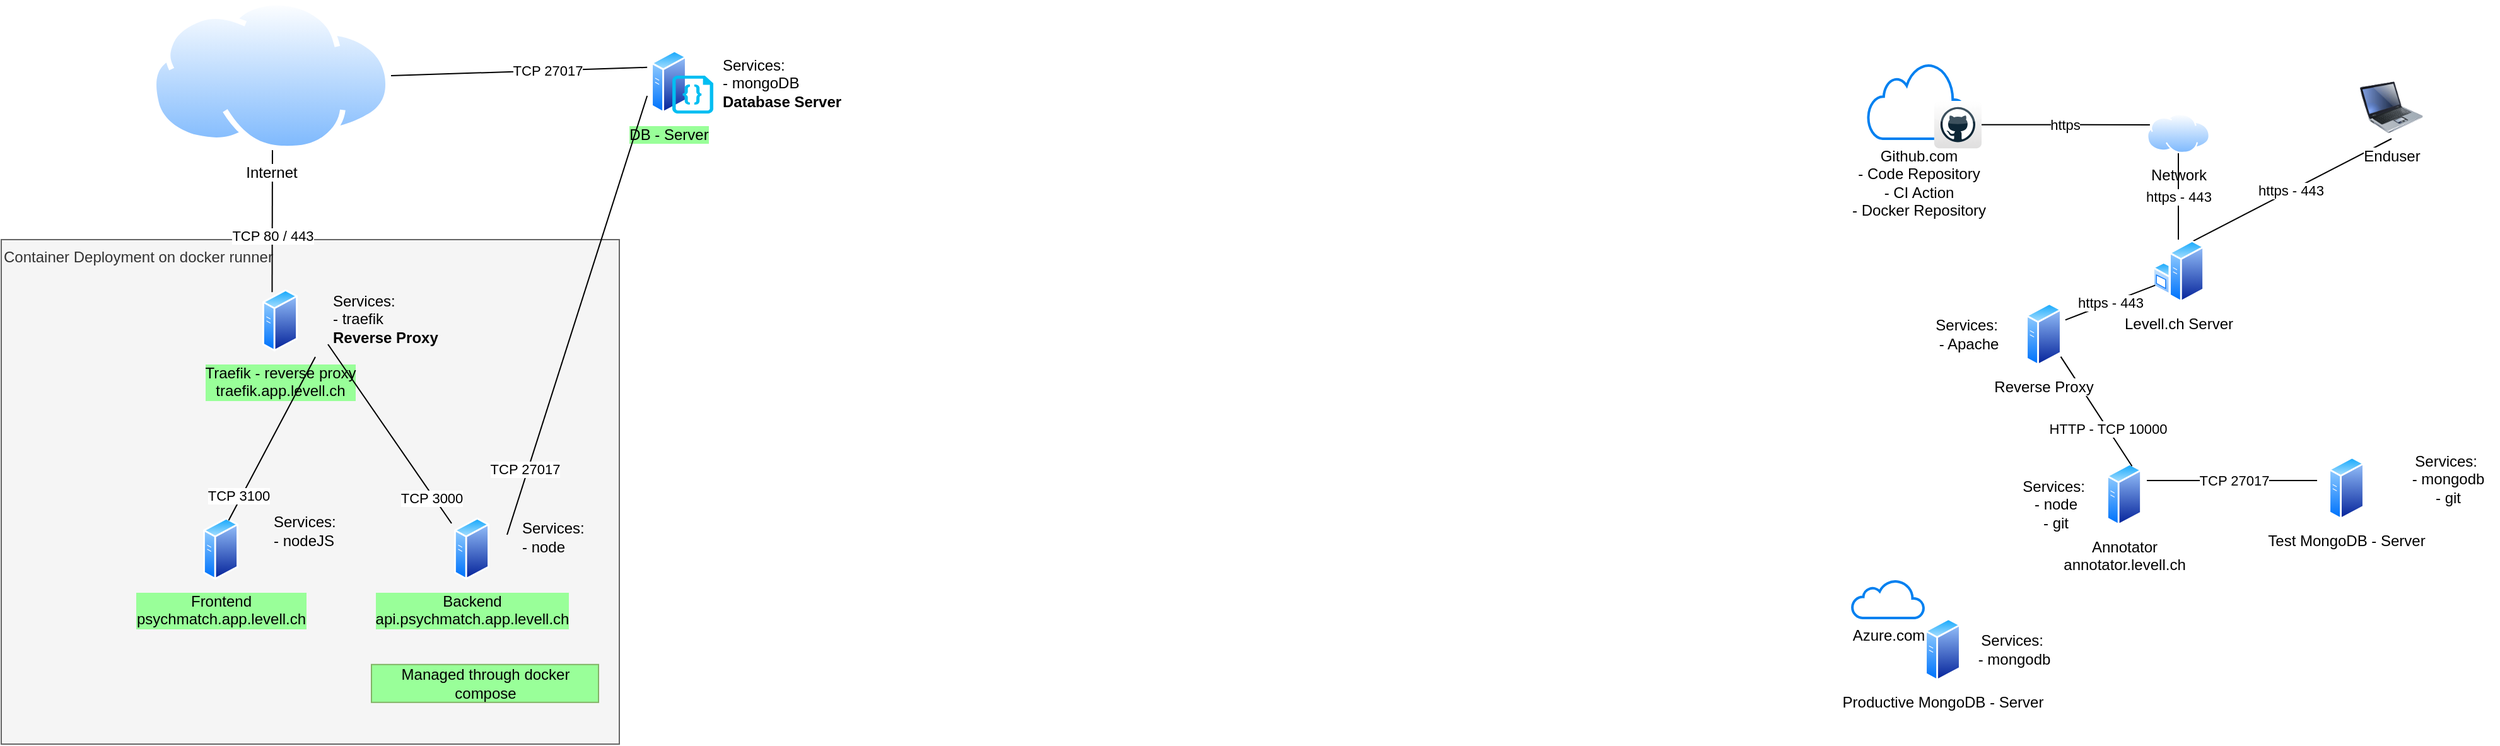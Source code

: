 <mxfile version="16.0.3" type="device" pages="5"><diagram id="qQyZ8xjQyn53162heen1" name="ArchitectureStreetmix"><mxGraphModel dx="2151" dy="1525" grid="1" gridSize="10" guides="1" tooltips="1" connect="1" arrows="1" fold="1" page="1" pageScale="1" pageWidth="827" pageHeight="1169" math="0" shadow="0"><root><mxCell id="0"/><mxCell id="1" parent="0"/><mxCell id="xGSNrmrUGxU22n3Plld6-2" value="Github.com&lt;br&gt;- Code Repository&lt;br&gt;- CI Action&lt;br&gt;- Docker Repository" style="html=1;verticalLabelPosition=bottom;align=center;labelBackgroundColor=#ffffff;verticalAlign=top;strokeWidth=2;strokeColor=#0080F0;shadow=0;dashed=0;shape=mxgraph.ios7.icons.cloud;" parent="1" vertex="1"><mxGeometry x="40" y="30" width="80" height="60" as="geometry"/></mxCell><mxCell id="bwkLOHPXvYRfPx8KMNF--1" value="Test MongoDB - Server" style="aspect=fixed;perimeter=ellipsePerimeter;html=1;align=center;shadow=0;dashed=0;spacingTop=3;image;image=img/lib/active_directory/generic_server.svg;fontFamily=Helvetica;fontSize=12;fontColor=#000000;strokeColor=#000000;fillColor=#ffffff;" parent="1" vertex="1"><mxGeometry x="400" y="342" width="38.5" height="50" as="geometry"/></mxCell><mxCell id="bwkLOHPXvYRfPx8KMNF--3" value="Network" style="aspect=fixed;perimeter=ellipsePerimeter;html=1;align=center;shadow=0;dashed=0;spacingTop=3;image;image=img/lib/active_directory/internet_cloud.svg;" parent="1" vertex="1"><mxGeometry x="261" y="70" width="50" height="31.5" as="geometry"/></mxCell><mxCell id="bwkLOHPXvYRfPx8KMNF--6" value="https - 443" style="endArrow=none;html=1;entryX=0.5;entryY=1;entryDx=0;entryDy=0;exitX=0.5;exitY=0;exitDx=0;exitDy=0;" parent="1" source="xGSNrmrUGxU22n3Plld6-11" target="bwkLOHPXvYRfPx8KMNF--3" edge="1"><mxGeometry width="50" height="50" relative="1" as="geometry"><mxPoint x="390" y="430" as="sourcePoint"/><mxPoint x="440" y="380" as="targetPoint"/></mxGeometry></mxCell><mxCell id="bwkLOHPXvYRfPx8KMNF--9" value="Services:&amp;nbsp;&lt;br&gt;- mongodb&lt;br&gt;- git" style="text;html=1;strokeColor=none;fillColor=none;align=center;verticalAlign=middle;whiteSpace=wrap;rounded=0;" parent="1" vertex="1"><mxGeometry x="460" y="350" width="80" height="20" as="geometry"/></mxCell><mxCell id="bwkLOHPXvYRfPx8KMNF--13" value="https - 443" style="edgeStyle=none;rounded=0;orthogonalLoop=1;jettySize=auto;html=1;exitX=0.5;exitY=1;exitDx=0;exitDy=0;entryX=0.75;entryY=0;entryDx=0;entryDy=0;endArrow=none;endFill=0;" parent="1" source="bwkLOHPXvYRfPx8KMNF--12" target="xGSNrmrUGxU22n3Plld6-11" edge="1"><mxGeometry relative="1" as="geometry"><mxPoint x="300" y="150" as="targetPoint"/></mxGeometry></mxCell><mxCell id="bwkLOHPXvYRfPx8KMNF--12" value="Enduser" style="image;html=1;image=img/lib/clip_art/computers/Laptop_128x128.png" parent="1" vertex="1"><mxGeometry x="430" y="40" width="50" height="50" as="geometry"/></mxCell><mxCell id="xGSNrmrUGxU22n3Plld6-1" value="" style="dashed=0;outlineConnect=0;html=1;align=center;labelPosition=center;verticalLabelPosition=bottom;verticalAlign=top;shape=mxgraph.webicons.github;gradientColor=#DFDEDE" parent="1" vertex="1"><mxGeometry x="92.4" y="60" width="37.6" height="37.6" as="geometry"/></mxCell><mxCell id="xGSNrmrUGxU22n3Plld6-4" value="https" style="endArrow=none;html=1;entryX=0;entryY=0.25;entryDx=0;entryDy=0;" parent="1" source="xGSNrmrUGxU22n3Plld6-1" target="bwkLOHPXvYRfPx8KMNF--3" edge="1"><mxGeometry width="50" height="50" relative="1" as="geometry"><mxPoint x="200" y="60" as="sourcePoint"/><mxPoint x="250" y="10" as="targetPoint"/></mxGeometry></mxCell><mxCell id="xGSNrmrUGxU22n3Plld6-7" value="" style="shape=image;html=1;verticalAlign=top;verticalLabelPosition=bottom;labelBackgroundColor=#ffffff;imageAspect=0;aspect=fixed;image=https://cdn4.iconfinder.com/data/icons/logos-and-brands/512/97_Docker_logo_logos-128.png" parent="1" vertex="1"><mxGeometry x="420" y="362" width="40" height="40" as="geometry"/></mxCell><mxCell id="xGSNrmrUGxU22n3Plld6-11" value="Levell.ch Server" style="aspect=fixed;perimeter=ellipsePerimeter;html=1;align=center;shadow=0;dashed=0;spacingTop=3;image;image=img/lib/active_directory/windows_server.svg;" parent="1" vertex="1"><mxGeometry x="265.5" y="170" width="41" height="50" as="geometry"/></mxCell><mxCell id="QuTFtS9bsJGcm6fhiU_C-6" value="Services:&amp;nbsp;&lt;br&gt;- Apache" style="text;html=1;strokeColor=none;fillColor=none;align=center;verticalAlign=middle;whiteSpace=wrap;rounded=0;" parent="1" vertex="1"><mxGeometry x="80" y="235" width="80" height="20" as="geometry"/></mxCell><mxCell id="QuTFtS9bsJGcm6fhiU_C-8" value="https - 443" style="edgeStyle=none;rounded=0;orthogonalLoop=1;jettySize=auto;html=1;exitX=0;exitY=0.75;exitDx=0;exitDy=0;endArrow=none;endFill=0;entryX=1;entryY=0.25;entryDx=0;entryDy=0;" parent="1" source="xGSNrmrUGxU22n3Plld6-11" target="QuTFtS9bsJGcm6fhiU_C-5" edge="1"><mxGeometry relative="1" as="geometry"><mxPoint x="190" y="240" as="targetPoint"/><mxPoint x="465" y="100" as="sourcePoint"/></mxGeometry></mxCell><mxCell id="QuTFtS9bsJGcm6fhiU_C-24" value="TCP 27017" style="endArrow=none;html=1;exitX=0.5;exitY=0;exitDx=0;exitDy=0;endFill=0;" parent="1" source="rcMHL3AEwqbU8SLvDK9r-3" edge="1"><mxGeometry x="0.022" width="50" height="50" relative="1" as="geometry"><mxPoint x="199.899" y="428.322" as="sourcePoint"/><mxPoint x="396" y="361" as="targetPoint"/><mxPoint as="offset"/></mxGeometry></mxCell><mxCell id="rcMHL3AEwqbU8SLvDK9r-1" value="Annotator&lt;br&gt;annotator.levell.ch" style="aspect=fixed;perimeter=ellipsePerimeter;html=1;align=center;shadow=0;dashed=0;spacingTop=3;image;image=img/lib/active_directory/generic_server.svg;" parent="1" vertex="1"><mxGeometry x="229" y="347" width="28.0" height="50" as="geometry"/></mxCell><mxCell id="rcMHL3AEwqbU8SLvDK9r-2" value="Services:&amp;nbsp;&lt;br&gt;- node&lt;br&gt;- git" style="text;html=1;strokeColor=none;fillColor=none;align=center;verticalAlign=middle;whiteSpace=wrap;rounded=0;" parent="1" vertex="1"><mxGeometry x="149" y="370" width="80" height="20" as="geometry"/></mxCell><mxCell id="rcMHL3AEwqbU8SLvDK9r-3" value="" style="shape=image;html=1;verticalAlign=top;verticalLabelPosition=bottom;labelBackgroundColor=#ffffff;imageAspect=0;aspect=fixed;image=https://cdn4.iconfinder.com/data/icons/logos-and-brands/512/97_Docker_logo_logos-128.png" parent="1" vertex="1"><mxGeometry x="241" y="361" width="40" height="40" as="geometry"/></mxCell><mxCell id="rcMHL3AEwqbU8SLvDK9r-4" value="HTTP - TCP 10000" style="endArrow=none;html=1;entryX=1;entryY=1;entryDx=0;entryDy=0;endFill=0;exitX=0.75;exitY=0;exitDx=0;exitDy=0;" parent="1" source="rcMHL3AEwqbU8SLvDK9r-1" target="QuTFtS9bsJGcm6fhiU_C-5" edge="1"><mxGeometry x="-0.322" width="50" height="50" relative="1" as="geometry"><mxPoint x="74" y="431" as="sourcePoint"/><mxPoint x="180" y="290.0" as="targetPoint"/><mxPoint as="offset"/></mxGeometry></mxCell><mxCell id="nZtvJoPpRS-KLSZuwPy5-2" value="Productive MongoDB - Server" style="aspect=fixed;perimeter=ellipsePerimeter;html=1;align=center;shadow=0;dashed=0;spacingTop=3;image;image=img/lib/active_directory/generic_server.svg;fontFamily=Helvetica;fontSize=12;fontColor=#000000;strokeColor=#000000;fillColor=#ffffff;" parent="1" vertex="1"><mxGeometry x="80" y="470" width="38.5" height="50" as="geometry"/></mxCell><mxCell id="nZtvJoPpRS-KLSZuwPy5-3" value="Services:&amp;nbsp;&lt;br&gt;- mongodb" style="text;html=1;strokeColor=none;fillColor=none;align=center;verticalAlign=middle;whiteSpace=wrap;rounded=0;" parent="1" vertex="1"><mxGeometry x="116" y="485" width="80" height="20" as="geometry"/></mxCell><mxCell id="nZtvJoPpRS-KLSZuwPy5-1" value="Azure.com" style="html=1;verticalLabelPosition=bottom;align=center;labelBackgroundColor=#ffffff;verticalAlign=top;strokeWidth=2;strokeColor=#0080F0;shadow=0;dashed=0;shape=mxgraph.ios7.icons.cloud;" parent="1" vertex="1"><mxGeometry x="27.4" y="440" width="57" height="30" as="geometry"/></mxCell><mxCell id="QuTFtS9bsJGcm6fhiU_C-5" value="Reverse Proxy" style="aspect=fixed;perimeter=ellipsePerimeter;html=1;align=center;shadow=0;dashed=0;spacingTop=3;image;image=img/lib/active_directory/generic_server.svg;fontFamily=Helvetica;fontSize=12;fontColor=#000000;strokeColor=#000000;fillColor=#ffffff;" parent="1" vertex="1"><mxGeometry x="160" y="220" width="38.5" height="50" as="geometry"/></mxCell><mxCell id="96M_ANZX2XTfKE-PERCX-1" value="Container Deployment on docker runner" style="rounded=0;whiteSpace=wrap;html=1;fillColor=#f5f5f5;strokeColor=#666666;fontColor=#333333;align=left;verticalAlign=top;" vertex="1" parent="1"><mxGeometry x="-1440" y="170" width="490" height="400" as="geometry"/></mxCell><mxCell id="96M_ANZX2XTfKE-PERCX-2" value="DB - Server" style="aspect=fixed;perimeter=ellipsePerimeter;html=1;align=center;shadow=0;dashed=0;spacingTop=3;image;image=img/lib/active_directory/generic_server.svg;fontFamily=Helvetica;fontSize=12;fontColor=#000000;strokeColor=#000000;fillColor=#ffffff;labelBackgroundColor=#99FF99;" vertex="1" parent="1"><mxGeometry x="-930" y="19.7" width="38.5" height="50" as="geometry"/></mxCell><mxCell id="96M_ANZX2XTfKE-PERCX-3" value="Services:&amp;nbsp;&lt;br&gt;- traefik&lt;br&gt;&lt;b&gt;Reverse Proxy&lt;/b&gt;" style="text;html=1;strokeColor=none;fillColor=none;align=left;verticalAlign=middle;whiteSpace=wrap;rounded=0;" vertex="1" parent="1"><mxGeometry x="-1179" y="222.7" width="104" height="20" as="geometry"/></mxCell><mxCell id="96M_ANZX2XTfKE-PERCX-4" value="TCP 27017" style="endArrow=none;html=1;entryX=0;entryY=0.75;entryDx=0;entryDy=0;exitX=0.75;exitY=0;exitDx=0;exitDy=0;endFill=0;" edge="1" parent="1" source="96M_ANZX2XTfKE-PERCX-10" target="96M_ANZX2XTfKE-PERCX-2"><mxGeometry x="-0.705" y="1" width="50" height="50" relative="1" as="geometry"><mxPoint x="-657.845" y="484.497" as="sourcePoint"/><mxPoint x="-954.5" y="273.0" as="targetPoint"/><mxPoint x="-1" as="offset"/></mxGeometry></mxCell><mxCell id="96M_ANZX2XTfKE-PERCX-5" value="Frontend&lt;br&gt;psychmatch.app.levell.ch" style="aspect=fixed;perimeter=ellipsePerimeter;html=1;align=center;shadow=0;dashed=0;spacingTop=3;image;image=img/lib/active_directory/generic_server.svg;labelBackgroundColor=#99FF99;" vertex="1" parent="1"><mxGeometry x="-1280" y="390" width="28.0" height="50" as="geometry"/></mxCell><mxCell id="96M_ANZX2XTfKE-PERCX-6" value="Services:&amp;nbsp;&lt;br&gt;- nodeJS" style="text;html=1;strokeColor=none;fillColor=none;align=left;verticalAlign=middle;whiteSpace=wrap;rounded=0;" vertex="1" parent="1"><mxGeometry x="-1226.5" y="391" width="80" height="20" as="geometry"/></mxCell><mxCell id="96M_ANZX2XTfKE-PERCX-7" value="" style="shape=image;html=1;verticalAlign=top;verticalLabelPosition=bottom;labelBackgroundColor=#ffffff;imageAspect=0;aspect=fixed;image=https://cdn4.iconfinder.com/data/icons/logos-and-brands/512/97_Docker_logo_logos-128.png" vertex="1" parent="1"><mxGeometry x="-1261" y="404" width="40" height="40" as="geometry"/></mxCell><mxCell id="96M_ANZX2XTfKE-PERCX-8" value="Backend&lt;br&gt;api.psychmatch.app.levell.ch" style="aspect=fixed;perimeter=ellipsePerimeter;html=1;align=center;shadow=0;dashed=0;spacingTop=3;image;image=img/lib/active_directory/generic_server.svg;labelBackgroundColor=#99FF99;" vertex="1" parent="1"><mxGeometry x="-1081" y="390" width="28.0" height="50" as="geometry"/></mxCell><mxCell id="96M_ANZX2XTfKE-PERCX-9" value="Services:&amp;nbsp;&lt;br&gt;- node" style="text;html=1;strokeColor=none;fillColor=none;align=left;verticalAlign=middle;whiteSpace=wrap;rounded=0;" vertex="1" parent="1"><mxGeometry x="-1029" y="396" width="85" height="20" as="geometry"/></mxCell><mxCell id="96M_ANZX2XTfKE-PERCX-10" value="" style="shape=image;html=1;verticalAlign=top;verticalLabelPosition=bottom;labelBackgroundColor=#ffffff;imageAspect=0;aspect=fixed;image=https://cdn4.iconfinder.com/data/icons/logos-and-brands/512/97_Docker_logo_logos-128.png" vertex="1" parent="1"><mxGeometry x="-1069" y="404" width="40" height="40" as="geometry"/></mxCell><mxCell id="96M_ANZX2XTfKE-PERCX-26" value="Traefik - reverse proxy&lt;br&gt;traefik.app.levell.ch" style="aspect=fixed;perimeter=ellipsePerimeter;html=1;align=center;shadow=0;dashed=0;spacingTop=3;image;image=img/lib/active_directory/generic_server.svg;labelBackgroundColor=#99FF99;" vertex="1" parent="1"><mxGeometry x="-1233" y="209.0" width="28.0" height="50" as="geometry"/></mxCell><mxCell id="96M_ANZX2XTfKE-PERCX-27" value="" style="shape=image;html=1;verticalAlign=top;verticalLabelPosition=bottom;labelBackgroundColor=#ffffff;imageAspect=0;aspect=fixed;image=https://cdn4.iconfinder.com/data/icons/logos-and-brands/512/97_Docker_logo_logos-128.png" vertex="1" parent="1"><mxGeometry x="-1221" y="223.0" width="40" height="40" as="geometry"/></mxCell><mxCell id="96M_ANZX2XTfKE-PERCX-30" value="TCP 3000" style="endArrow=none;html=1;exitX=-0.071;exitY=0.1;exitDx=0;exitDy=0;endFill=0;exitPerimeter=0;entryX=1;entryY=0.75;entryDx=0;entryDy=0;" edge="1" parent="1" source="96M_ANZX2XTfKE-PERCX-8" target="96M_ANZX2XTfKE-PERCX-27"><mxGeometry x="-0.705" y="1" width="50" height="50" relative="1" as="geometry"><mxPoint x="-918" y="499.6" as="sourcePoint"/><mxPoint x="-704.273" y="369.393" as="targetPoint"/><mxPoint x="-1" as="offset"/></mxGeometry></mxCell><mxCell id="96M_ANZX2XTfKE-PERCX-34" value="TCP 3100" style="endArrow=none;html=1;entryX=0.75;entryY=1;entryDx=0;entryDy=0;exitX=0.75;exitY=0;exitDx=0;exitDy=0;endFill=0;" edge="1" parent="1" source="96M_ANZX2XTfKE-PERCX-5" target="96M_ANZX2XTfKE-PERCX-27"><mxGeometry x="-0.705" y="1" width="50" height="50" relative="1" as="geometry"><mxPoint x="-868" y="549.6" as="sourcePoint"/><mxPoint x="-654.273" y="419.393" as="targetPoint"/><mxPoint x="-1" as="offset"/></mxGeometry></mxCell><mxCell id="96M_ANZX2XTfKE-PERCX-35" value="TCP 80 / 443" style="endArrow=none;html=1;exitX=0.25;exitY=0;exitDx=0;exitDy=0;endFill=0;" edge="1" parent="1" source="96M_ANZX2XTfKE-PERCX-26"><mxGeometry x="-0.217" width="50" height="50" relative="1" as="geometry"><mxPoint x="-858" y="559.6" as="sourcePoint"/><mxPoint x="-1225" y="96.6" as="targetPoint"/><mxPoint as="offset"/></mxGeometry></mxCell><mxCell id="96M_ANZX2XTfKE-PERCX-41" value="Internet" style="aspect=fixed;perimeter=ellipsePerimeter;html=1;align=center;shadow=0;dashed=0;spacingTop=3;image;image=img/lib/active_directory/internet_cloud.svg;" vertex="1" parent="1"><mxGeometry x="-1321.48" y="-20" width="190.48" height="120" as="geometry"/></mxCell><mxCell id="96M_ANZX2XTfKE-PERCX-67" value="Services:&amp;nbsp;&lt;br&gt;- mongoDB&lt;br&gt;&lt;b&gt;Database Server&lt;/b&gt;" style="text;html=1;strokeColor=none;fillColor=none;align=left;verticalAlign=middle;whiteSpace=wrap;rounded=0;" vertex="1" parent="1"><mxGeometry x="-870" y="36.0" width="104" height="20" as="geometry"/></mxCell><mxCell id="96M_ANZX2XTfKE-PERCX-76" value="Managed through docker compose" style="rounded=0;whiteSpace=wrap;html=1;fillColor=#99FF99;strokeColor=#82b366;" vertex="1" parent="1"><mxGeometry x="-1146.5" y="506.9" width="180" height="30" as="geometry"/></mxCell><mxCell id="w_t-z0tEU47WpqoDNk3G-3" value="" style="verticalLabelPosition=bottom;html=1;verticalAlign=top;align=center;strokeColor=none;fillColor=#00BEF2;shape=mxgraph.azure.code_file;pointerEvents=1;" vertex="1" parent="1"><mxGeometry x="-908" y="40" width="32.5" height="30" as="geometry"/></mxCell><mxCell id="w_t-z0tEU47WpqoDNk3G-4" value="TCP 27017" style="endArrow=none;html=1;exitX=0;exitY=0.25;exitDx=0;exitDy=0;endFill=0;entryX=1;entryY=0.5;entryDx=0;entryDy=0;" edge="1" parent="1" source="96M_ANZX2XTfKE-PERCX-2" target="96M_ANZX2XTfKE-PERCX-41"><mxGeometry x="-0.217" width="50" height="50" relative="1" as="geometry"><mxPoint x="-1215.221" y="221.604" as="sourcePoint"/><mxPoint x="-1215" y="106.6" as="targetPoint"/><mxPoint as="offset"/></mxGeometry></mxCell></root></mxGraphModel></diagram><diagram id="SWdBfwpk2RXpLSxHNHVs" name="CI/CD"><mxGraphModel dx="1422" dy="754" grid="1" gridSize="10" guides="1" tooltips="1" connect="1" arrows="1" fold="1" page="1" pageScale="1" pageWidth="827" pageHeight="1169" math="0" shadow="0"><root><mxCell id="GKOA38QvNoy8hD6C2hSz-0"/><mxCell id="GKOA38QvNoy8hD6C2hSz-1" parent="GKOA38QvNoy8hD6C2hSz-0"/><mxCell id="GKOA38QvNoy8hD6C2hSz-2" value="Github.com&lt;br&gt;- Code Repository" style="html=1;verticalLabelPosition=bottom;align=center;labelBackgroundColor=#ffffff;verticalAlign=top;strokeWidth=2;strokeColor=#0080F0;shadow=0;dashed=0;shape=mxgraph.ios7.icons.cloud;" vertex="1" parent="GKOA38QvNoy8hD6C2hSz-1"><mxGeometry x="60" y="50" width="80" height="60" as="geometry"/></mxCell><mxCell id="GKOA38QvNoy8hD6C2hSz-3" value="" style="dashed=0;outlineConnect=0;html=1;align=center;labelPosition=center;verticalLabelPosition=bottom;verticalAlign=top;shape=mxgraph.webicons.github;gradientColor=#DFDEDE" vertex="1" parent="GKOA38QvNoy8hD6C2hSz-1"><mxGeometry x="112.4" y="80" width="37.6" height="37.6" as="geometry"/></mxCell><mxCell id="GKOA38QvNoy8hD6C2hSz-4" value="Development" style="image;html=1;image=img/lib/clip_art/computers/Laptop_128x128.png" vertex="1" parent="GKOA38QvNoy8hD6C2hSz-1"><mxGeometry x="87" y="240" width="50" height="50" as="geometry"/></mxCell><mxCell id="GKOA38QvNoy8hD6C2hSz-5" value="" style="shape=image;html=1;verticalAlign=top;verticalLabelPosition=bottom;labelBackgroundColor=#ffffff;imageAspect=0;aspect=fixed;image=https://cdn3.iconfinder.com/data/icons/social-media-2169/24/social_media_social_media_logo_git-128.png" vertex="1" parent="GKOA38QvNoy8hD6C2hSz-1"><mxGeometry x="40" y="74.6" width="40" height="40" as="geometry"/></mxCell><mxCell id="GKOA38QvNoy8hD6C2hSz-6" value="Commit on master" style="endArrow=classic;html=1;" edge="1" parent="GKOA38QvNoy8hD6C2hSz-1"><mxGeometry width="50" height="50" relative="1" as="geometry"><mxPoint x="144" y="240" as="sourcePoint"/><mxPoint x="143.972" y="117.6" as="targetPoint"/></mxGeometry></mxCell><mxCell id="GKOA38QvNoy8hD6C2hSz-7" value="Github.com&lt;br&gt;- GitHubAction" style="html=1;verticalLabelPosition=bottom;align=center;labelBackgroundColor=#ffffff;verticalAlign=top;strokeWidth=2;strokeColor=#0080F0;shadow=0;dashed=0;shape=mxgraph.ios7.icons.cloud;" vertex="1" parent="GKOA38QvNoy8hD6C2hSz-1"><mxGeometry x="290" y="50" width="80" height="60" as="geometry"/></mxCell><mxCell id="GKOA38QvNoy8hD6C2hSz-8" value="" style="dashed=0;outlineConnect=0;html=1;align=center;labelPosition=center;verticalLabelPosition=bottom;verticalAlign=top;shape=mxgraph.webicons.github;gradientColor=#DFDEDE" vertex="1" parent="GKOA38QvNoy8hD6C2hSz-1"><mxGeometry x="342.4" y="80" width="37.6" height="37.6" as="geometry"/></mxCell><mxCell id="GKOA38QvNoy8hD6C2hSz-9" value="git" style="endArrow=classic;startArrow=classic;html=1;exitX=0.25;exitY=0;exitDx=0;exitDy=0;" edge="1" parent="GKOA38QvNoy8hD6C2hSz-1"><mxGeometry width="50" height="50" relative="1" as="geometry"><mxPoint x="82.5" y="240" as="sourcePoint"/><mxPoint x="82.906" y="110" as="targetPoint"/></mxGeometry></mxCell><mxCell id="GKOA38QvNoy8hD6C2hSz-10" value="Execution of&lt;br&gt;Github Action" style="endArrow=classic;html=1;entryX=-0.056;entryY=0.658;entryDx=0;entryDy=0;entryPerimeter=0;" edge="1" parent="GKOA38QvNoy8hD6C2hSz-1" target="GKOA38QvNoy8hD6C2hSz-7"><mxGeometry width="50" height="50" relative="1" as="geometry"><mxPoint x="160" y="90" as="sourcePoint"/><mxPoint x="320" y="240" as="targetPoint"/></mxGeometry></mxCell><mxCell id="GKOA38QvNoy8hD6C2hSz-11" value="Github.com&lt;br&gt;- Registry" style="html=1;verticalLabelPosition=bottom;align=center;labelBackgroundColor=#ffffff;verticalAlign=top;strokeWidth=2;strokeColor=#0080F0;shadow=0;dashed=0;shape=mxgraph.ios7.icons.cloud;" vertex="1" parent="GKOA38QvNoy8hD6C2hSz-1"><mxGeometry x="580" y="50" width="80" height="60" as="geometry"/></mxCell><mxCell id="GKOA38QvNoy8hD6C2hSz-12" value="" style="dashed=0;outlineConnect=0;html=1;align=center;labelPosition=center;verticalLabelPosition=bottom;verticalAlign=top;shape=mxgraph.webicons.github;gradientColor=#DFDEDE" vertex="1" parent="GKOA38QvNoy8hD6C2hSz-1"><mxGeometry x="631.4" y="80" width="37.6" height="37.6" as="geometry"/></mxCell><mxCell id="GKOA38QvNoy8hD6C2hSz-13" value="Save of Docker Image on&amp;nbsp;&lt;br&gt;Github Registry" style="endArrow=classic;html=1;" edge="1" parent="GKOA38QvNoy8hD6C2hSz-1"><mxGeometry width="50" height="50" relative="1" as="geometry"><mxPoint x="390" y="80" as="sourcePoint"/><mxPoint x="570" y="80" as="targetPoint"/></mxGeometry></mxCell><mxCell id="GKOA38QvNoy8hD6C2hSz-14" value="Docker Server" style="aspect=fixed;perimeter=ellipsePerimeter;html=1;align=center;shadow=0;dashed=0;spacingTop=3;image;image=img/lib/active_directory/windows_server.svg;" vertex="1" parent="GKOA38QvNoy8hD6C2hSz-1"><mxGeometry x="599.5" y="230" width="41" height="50" as="geometry"/></mxCell><mxCell id="GKOA38QvNoy8hD6C2hSz-15" value="automatic deployment&amp;nbsp;&lt;br&gt;to docker swarm" style="endArrow=classic;html=1;exitX=0.1;exitY=0.975;exitDx=0;exitDy=0;exitPerimeter=0;" edge="1" parent="GKOA38QvNoy8hD6C2hSz-1" source="GKOA38QvNoy8hD6C2hSz-11"><mxGeometry width="50" height="50" relative="1" as="geometry"><mxPoint x="380" y="340" as="sourcePoint"/><mxPoint x="588" y="240" as="targetPoint"/></mxGeometry></mxCell></root></mxGraphModel></diagram><diagram id="7tp5M0BOoMHOAnCY-GIb" name="Frontend-Backend"><mxGraphModel dx="1422" dy="754" grid="1" gridSize="10" guides="1" tooltips="1" connect="1" arrows="1" fold="1" page="1" pageScale="1" pageWidth="827" pageHeight="1169" math="0" shadow="0"><root><mxCell id="-Xr6-OzLiYY0Wks3MI5l-0"/><mxCell id="-Xr6-OzLiYY0Wks3MI5l-1" parent="-Xr6-OzLiYY0Wks3MI5l-0"/><mxCell id="-Xr6-OzLiYY0Wks3MI5l-2" value="Client" style="rounded=0;whiteSpace=wrap;html=1;align=left;verticalAlign=top;" vertex="1" parent="-Xr6-OzLiYY0Wks3MI5l-1"><mxGeometry x="120" y="110" width="270" height="80" as="geometry"/></mxCell><mxCell id="-Xr6-OzLiYY0Wks3MI5l-3" value="Web UI - React JS" style="rounded=0;whiteSpace=wrap;html=1;align=center;verticalAlign=middle;" vertex="1" parent="-Xr6-OzLiYY0Wks3MI5l-1"><mxGeometry x="220" y="120" width="120" height="60" as="geometry"/></mxCell><mxCell id="-Xr6-OzLiYY0Wks3MI5l-4" value="Server" style="rounded=0;whiteSpace=wrap;html=1;align=left;verticalAlign=top;" vertex="1" parent="-Xr6-OzLiYY0Wks3MI5l-1"><mxGeometry x="120" y="240" width="270" height="80" as="geometry"/></mxCell><mxCell id="-Xr6-OzLiYY0Wks3MI5l-5" value="Node Webserver - API" style="rounded=0;whiteSpace=wrap;html=1;align=center;verticalAlign=middle;" vertex="1" parent="-Xr6-OzLiYY0Wks3MI5l-1"><mxGeometry x="220" y="250" width="120" height="60" as="geometry"/></mxCell><mxCell id="-Xr6-OzLiYY0Wks3MI5l-6" value="REST (https)" style="endArrow=classic;startArrow=classic;html=1;rounded=0;entryX=0.5;entryY=1;entryDx=0;entryDy=0;" edge="1" parent="-Xr6-OzLiYY0Wks3MI5l-1" source="-Xr6-OzLiYY0Wks3MI5l-5" target="-Xr6-OzLiYY0Wks3MI5l-3"><mxGeometry width="50" height="50" relative="1" as="geometry"><mxPoint x="200" y="240" as="sourcePoint"/><mxPoint x="250" y="190" as="targetPoint"/></mxGeometry></mxCell><mxCell id="-Xr6-OzLiYY0Wks3MI5l-7" value="Data" style="rounded=0;whiteSpace=wrap;html=1;align=left;verticalAlign=top;" vertex="1" parent="-Xr6-OzLiYY0Wks3MI5l-1"><mxGeometry x="120" y="338" width="270" height="80" as="geometry"/></mxCell><mxCell id="-Xr6-OzLiYY0Wks3MI5l-8" value="" style="shape=image;html=1;verticalAlign=top;verticalLabelPosition=bottom;labelBackgroundColor=#ffffff;imageAspect=0;aspect=fixed;image=https://cdn1.iconfinder.com/data/icons/100-basic-for-user-interface/32/73-files-128.png" vertex="1" parent="-Xr6-OzLiYY0Wks3MI5l-1"><mxGeometry x="190" y="349" width="58" height="58" as="geometry"/></mxCell><mxCell id="-Xr6-OzLiYY0Wks3MI5l-9" value="" style="shape=image;html=1;verticalAlign=top;verticalLabelPosition=bottom;labelBackgroundColor=#ffffff;imageAspect=0;aspect=fixed;image=https://cdn1.iconfinder.com/data/icons/100-basic-for-user-interface/32/73-files-128.png" vertex="1" parent="-Xr6-OzLiYY0Wks3MI5l-1"><mxGeometry x="282" y="349" width="58" height="58" as="geometry"/></mxCell><mxCell id="-Xr6-OzLiYY0Wks3MI5l-10" value="" style="endArrow=none;html=1;rounded=0;entryX=0.25;entryY=1;entryDx=0;entryDy=0;" edge="1" parent="-Xr6-OzLiYY0Wks3MI5l-1" source="-Xr6-OzLiYY0Wks3MI5l-8" target="-Xr6-OzLiYY0Wks3MI5l-5"><mxGeometry width="50" height="50" relative="1" as="geometry"><mxPoint x="40" y="370" as="sourcePoint"/><mxPoint x="90" y="320" as="targetPoint"/></mxGeometry></mxCell><mxCell id="-Xr6-OzLiYY0Wks3MI5l-11" value="" style="endArrow=none;html=1;rounded=0;entryX=0.75;entryY=1;entryDx=0;entryDy=0;exitX=0.5;exitY=0;exitDx=0;exitDy=0;" edge="1" parent="-Xr6-OzLiYY0Wks3MI5l-1" source="-Xr6-OzLiYY0Wks3MI5l-9" target="-Xr6-OzLiYY0Wks3MI5l-5"><mxGeometry width="50" height="50" relative="1" as="geometry"><mxPoint x="237.99" y="391" as="sourcePoint"/><mxPoint x="260" y="320" as="targetPoint"/></mxGeometry></mxCell></root></mxGraphModel></diagram><diagram id="ksVR_EDPJttQX6djWeqX" name="React-Classes"><mxGraphModel dx="1422" dy="754" grid="1" gridSize="10" guides="1" tooltips="1" connect="1" arrows="1" fold="1" page="1" pageScale="1" pageWidth="827" pageHeight="1169" math="0" shadow="0"><root><mxCell id="czlt29FX4opbvfN5gx5C-0"/><mxCell id="czlt29FX4opbvfN5gx5C-1" parent="czlt29FX4opbvfN5gx5C-0"/><mxCell id="czlt29FX4opbvfN5gx5C-2" value="App Component" style="rounded=0;whiteSpace=wrap;html=1;align=left;verticalAlign=top;" vertex="1" parent="czlt29FX4opbvfN5gx5C-1"><mxGeometry x="80" y="190" width="710" height="310" as="geometry"/></mxCell><mxCell id="czlt29FX4opbvfN5gx5C-3" value="AppHeader Component" style="rounded=0;whiteSpace=wrap;html=1;align=left;verticalAlign=top;" vertex="1" parent="czlt29FX4opbvfN5gx5C-1"><mxGeometry x="100" y="220" width="540" height="60" as="geometry"/></mxCell><mxCell id="czlt29FX4opbvfN5gx5C-4" value="Footer Component" style="rounded=0;whiteSpace=wrap;html=1;align=left;verticalAlign=top;" vertex="1" parent="czlt29FX4opbvfN5gx5C-1"><mxGeometry x="100" y="420" width="670" height="60" as="geometry"/></mxCell><mxCell id="czlt29FX4opbvfN5gx5C-5" value="Helper Component" style="rounded=0;whiteSpace=wrap;html=1;align=left;verticalAlign=top;" vertex="1" parent="czlt29FX4opbvfN5gx5C-1"><mxGeometry x="660" y="220" width="110" height="60" as="geometry"/></mxCell><mxCell id="czlt29FX4opbvfN5gx5C-6" value="monitorManager Component / monitorViewer Component / causalViewer Component" style="rounded=0;whiteSpace=wrap;html=1;align=left;verticalAlign=top;" vertex="1" parent="czlt29FX4opbvfN5gx5C-1"><mxGeometry x="100" y="290" width="670" height="120" as="geometry"/></mxCell><mxCell id="czlt29FX4opbvfN5gx5C-7" value="monitorViewer Component" style="rounded=0;whiteSpace=wrap;html=1;align=left;verticalAlign=top;" vertex="1" parent="czlt29FX4opbvfN5gx5C-1"><mxGeometry x="80" y="780" width="710" height="210" as="geometry"/></mxCell><mxCell id="czlt29FX4opbvfN5gx5C-8" value="Choropleth Component" style="rounded=0;whiteSpace=wrap;html=1;align=left;verticalAlign=top;" vertex="1" parent="czlt29FX4opbvfN5gx5C-1"><mxGeometry x="100" y="815" width="320" height="155" as="geometry"/></mxCell><mxCell id="czlt29FX4opbvfN5gx5C-9" value="Scatterplot Component" style="rounded=0;whiteSpace=wrap;html=1;align=left;verticalAlign=top;" vertex="1" parent="czlt29FX4opbvfN5gx5C-1"><mxGeometry x="440" y="815" width="320" height="155" as="geometry"/></mxCell><mxCell id="czlt29FX4opbvfN5gx5C-10" value="ResponsiveChoropleth Nivo Component" style="rounded=0;whiteSpace=wrap;html=1;align=left;verticalAlign=top;" vertex="1" parent="czlt29FX4opbvfN5gx5C-1"><mxGeometry x="119" y="860" width="280" height="90" as="geometry"/></mxCell><mxCell id="czlt29FX4opbvfN5gx5C-11" value="ResponsiveScatterplot Nivo Component" style="rounded=0;whiteSpace=wrap;html=1;align=left;verticalAlign=top;" vertex="1" parent="czlt29FX4opbvfN5gx5C-1"><mxGeometry x="460" y="860" width="280" height="90" as="geometry"/></mxCell><mxCell id="czlt29FX4opbvfN5gx5C-12" value="monitorManager Component" style="rounded=0;whiteSpace=wrap;html=1;align=left;verticalAlign=top;" vertex="1" parent="czlt29FX4opbvfN5gx5C-1"><mxGeometry x="80" y="545" width="710" height="155" as="geometry"/></mxCell><mxCell id="czlt29FX4opbvfN5gx5C-13" value="ModelCard Component" style="rounded=0;whiteSpace=wrap;html=1;align=left;verticalAlign=top;" vertex="1" parent="czlt29FX4opbvfN5gx5C-1"><mxGeometry x="99" y="580" width="161" height="60" as="geometry"/></mxCell><mxCell id="czlt29FX4opbvfN5gx5C-14" value="ModelCard Component" style="rounded=0;whiteSpace=wrap;html=1;align=left;verticalAlign=top;" vertex="1" parent="czlt29FX4opbvfN5gx5C-1"><mxGeometry x="354.5" y="580" width="161" height="60" as="geometry"/></mxCell><mxCell id="czlt29FX4opbvfN5gx5C-15" value="ModelCard Component" style="rounded=0;whiteSpace=wrap;html=1;align=left;verticalAlign=top;" vertex="1" parent="czlt29FX4opbvfN5gx5C-1"><mxGeometry x="590" y="580" width="161" height="60" as="geometry"/></mxCell><mxCell id="czlt29FX4opbvfN5gx5C-16" value="..." style="text;html=1;strokeColor=none;fillColor=none;align=center;verticalAlign=middle;whiteSpace=wrap;rounded=0;" vertex="1" parent="czlt29FX4opbvfN5gx5C-1"><mxGeometry x="280" y="595" width="60" height="30" as="geometry"/></mxCell><mxCell id="czlt29FX4opbvfN5gx5C-17" value="..." style="text;html=1;strokeColor=none;fillColor=none;align=center;verticalAlign=middle;whiteSpace=wrap;rounded=0;" vertex="1" parent="czlt29FX4opbvfN5gx5C-1"><mxGeometry x="140" y="660" width="60" height="30" as="geometry"/></mxCell><mxCell id="czlt29FX4opbvfN5gx5C-18" value="..." style="text;html=1;strokeColor=none;fillColor=none;align=center;verticalAlign=middle;whiteSpace=wrap;rounded=0;" vertex="1" parent="czlt29FX4opbvfN5gx5C-1"><mxGeometry x="530" y="595" width="60" height="30" as="geometry"/></mxCell><mxCell id="czlt29FX4opbvfN5gx5C-19" value="..." style="text;html=1;strokeColor=none;fillColor=none;align=center;verticalAlign=middle;whiteSpace=wrap;rounded=0;" vertex="1" parent="czlt29FX4opbvfN5gx5C-1"><mxGeometry x="405" y="660" width="60" height="30" as="geometry"/></mxCell><mxCell id="czlt29FX4opbvfN5gx5C-20" value="..." style="text;html=1;strokeColor=none;fillColor=none;align=center;verticalAlign=middle;whiteSpace=wrap;rounded=0;" vertex="1" parent="czlt29FX4opbvfN5gx5C-1"><mxGeometry x="640.5" y="660" width="60" height="30" as="geometry"/></mxCell><mxCell id="2tVFwZXWTNrz_8pBERG1-1" value="monitorViewer Component" style="rounded=0;whiteSpace=wrap;html=1;align=left;verticalAlign=top;" vertex="1" parent="czlt29FX4opbvfN5gx5C-1"><mxGeometry x="80" y="1030" width="710" height="210" as="geometry"/></mxCell><mxCell id="2tVFwZXWTNrz_8pBERG1-2" value="Choropleth Component" style="rounded=0;whiteSpace=wrap;html=1;align=left;verticalAlign=top;" vertex="1" parent="czlt29FX4opbvfN5gx5C-1"><mxGeometry x="100" y="1065" width="320" height="155" as="geometry"/></mxCell><mxCell id="2tVFwZXWTNrz_8pBERG1-3" value="Scatterplot Component" style="rounded=0;whiteSpace=wrap;html=1;align=left;verticalAlign=top;" vertex="1" parent="czlt29FX4opbvfN5gx5C-1"><mxGeometry x="440" y="1065" width="320" height="155" as="geometry"/></mxCell><mxCell id="2tVFwZXWTNrz_8pBERG1-4" value="ResponsiveChoropleth Nivo Component" style="rounded=0;whiteSpace=wrap;html=1;align=left;verticalAlign=top;" vertex="1" parent="czlt29FX4opbvfN5gx5C-1"><mxGeometry x="119" y="1110" width="280" height="90" as="geometry"/></mxCell><mxCell id="2tVFwZXWTNrz_8pBERG1-5" value="ResponsiveScatterplot Nivo Component" style="rounded=0;whiteSpace=wrap;html=1;align=left;verticalAlign=top;" vertex="1" parent="czlt29FX4opbvfN5gx5C-1"><mxGeometry x="460" y="1110" width="280" height="90" as="geometry"/></mxCell></root></mxGraphModel></diagram><diagram id="uH7DFYrxeaodFmrCwC8F" name="Node-JS"><mxGraphModel dx="1422" dy="1971" grid="1" gridSize="10" guides="1" tooltips="1" connect="1" arrows="1" fold="1" page="1" pageScale="1" pageWidth="827" pageHeight="1169" math="0" shadow="0"><root><mxCell id="5MziMgaJmfehhW2Z-5cj-0"/><mxCell id="5MziMgaJmfehhW2Z-5cj-1" parent="5MziMgaJmfehhW2Z-5cj-0"/><mxCell id="5MziMgaJmfehhW2Z-5cj-2" value="server.ts" style="rounded=0;whiteSpace=wrap;html=1;align=left;verticalAlign=top;" vertex="1" parent="5MziMgaJmfehhW2Z-5cj-1"><mxGeometry x="160" y="140" width="120" height="60" as="geometry"/></mxCell><mxCell id="5MziMgaJmfehhW2Z-5cj-3" value="/models" style="rounded=0;whiteSpace=wrap;html=1;align=left;verticalAlign=top;" vertex="1" parent="5MziMgaJmfehhW2Z-5cj-1"><mxGeometry x="310" y="-10" width="220" height="260" as="geometry"/></mxCell><mxCell id="5MziMgaJmfehhW2Z-5cj-4" value="model.router.ts" style="rounded=0;whiteSpace=wrap;html=1;align=left;verticalAlign=top;" vertex="1" parent="5MziMgaJmfehhW2Z-5cj-1"><mxGeometry x="354" y="90" width="120" height="60" as="geometry"/></mxCell><mxCell id="5MziMgaJmfehhW2Z-5cj-5" value="model.interface.ts" style="rounded=0;whiteSpace=wrap;html=1;align=left;verticalAlign=top;" vertex="1" parent="5MziMgaJmfehhW2Z-5cj-1"><mxGeometry x="354" y="20" width="120" height="60" as="geometry"/></mxCell><mxCell id="5MziMgaJmfehhW2Z-5cj-6" value="model.service.ts" style="rounded=0;whiteSpace=wrap;html=1;align=left;verticalAlign=top;" vertex="1" parent="5MziMgaJmfehhW2Z-5cj-1"><mxGeometry x="354" y="160" width="120" height="60" as="geometry"/></mxCell><mxCell id="5MziMgaJmfehhW2Z-5cj-7" value="/datasources" style="rounded=0;whiteSpace=wrap;html=1;align=left;verticalAlign=top;" vertex="1" parent="5MziMgaJmfehhW2Z-5cj-1"><mxGeometry x="310" y="260" width="220" height="260" as="geometry"/></mxCell><mxCell id="5MziMgaJmfehhW2Z-5cj-8" value="datasources.router.ts" style="rounded=0;whiteSpace=wrap;html=1;align=left;verticalAlign=top;" vertex="1" parent="5MziMgaJmfehhW2Z-5cj-1"><mxGeometry x="354" y="360" width="136" height="60" as="geometry"/></mxCell><mxCell id="5MziMgaJmfehhW2Z-5cj-9" value="datasources.interface.ts" style="rounded=0;whiteSpace=wrap;html=1;align=left;verticalAlign=top;" vertex="1" parent="5MziMgaJmfehhW2Z-5cj-1"><mxGeometry x="354" y="290" width="136" height="60" as="geometry"/></mxCell><mxCell id="5MziMgaJmfehhW2Z-5cj-10" value="datasources.service.ts" style="rounded=0;whiteSpace=wrap;html=1;align=left;verticalAlign=top;" vertex="1" parent="5MziMgaJmfehhW2Z-5cj-1"><mxGeometry x="354" y="430" width="136" height="60" as="geometry"/></mxCell><mxCell id="5MziMgaJmfehhW2Z-5cj-11" value="/countries" style="rounded=0;whiteSpace=wrap;html=1;align=left;verticalAlign=top;" vertex="1" parent="5MziMgaJmfehhW2Z-5cj-1"><mxGeometry x="310" y="535" width="220" height="260" as="geometry"/></mxCell><mxCell id="5MziMgaJmfehhW2Z-5cj-12" value="countries.router.ts" style="rounded=0;whiteSpace=wrap;html=1;align=left;verticalAlign=top;" vertex="1" parent="5MziMgaJmfehhW2Z-5cj-1"><mxGeometry x="354" y="635" width="120" height="60" as="geometry"/></mxCell><mxCell id="5MziMgaJmfehhW2Z-5cj-13" value="countries.interface.ts" style="rounded=0;whiteSpace=wrap;html=1;align=left;verticalAlign=top;" vertex="1" parent="5MziMgaJmfehhW2Z-5cj-1"><mxGeometry x="354" y="565" width="120" height="60" as="geometry"/></mxCell><mxCell id="5MziMgaJmfehhW2Z-5cj-14" value="countries.service.ts" style="rounded=0;whiteSpace=wrap;html=1;align=left;verticalAlign=top;" vertex="1" parent="5MziMgaJmfehhW2Z-5cj-1"><mxGeometry x="354" y="705" width="120" height="60" as="geometry"/></mxCell></root></mxGraphModel></diagram></mxfile>